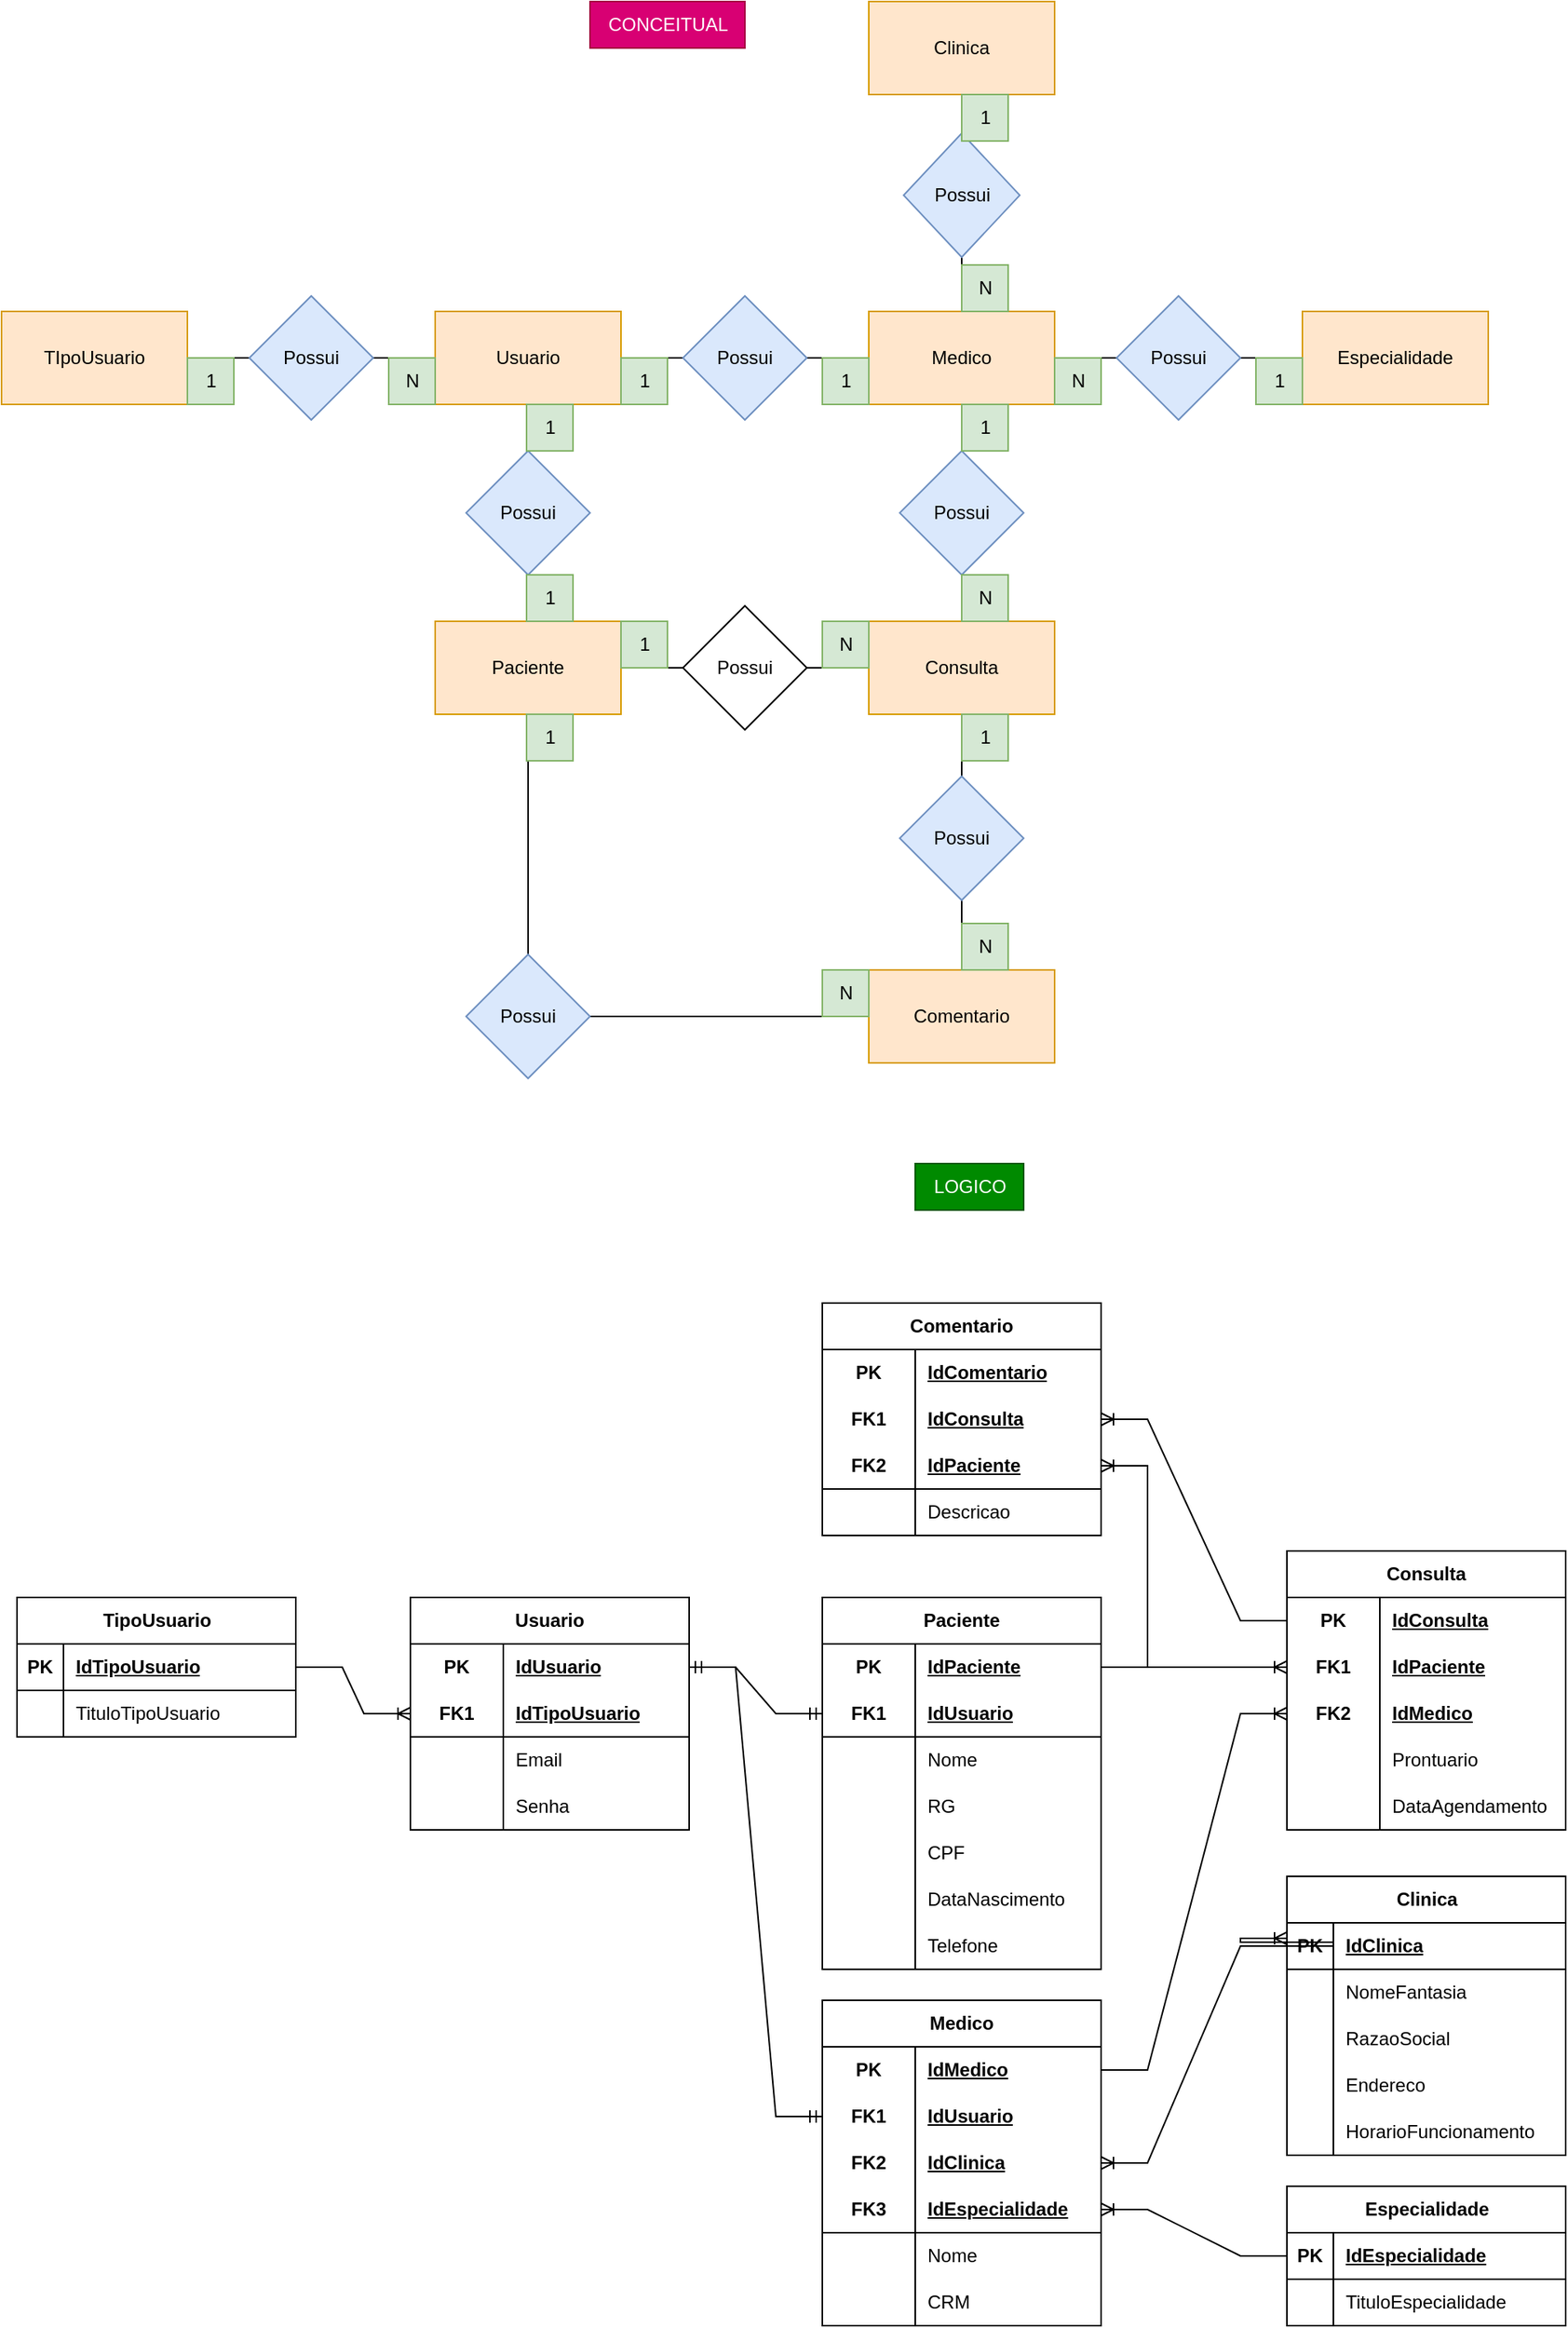 <mxfile version="21.6.8" type="device">
  <diagram name="Página-1" id="iW3i21RvqbRqalGykNa-">
    <mxGraphModel dx="1500" dy="820" grid="1" gridSize="10" guides="1" tooltips="1" connect="1" arrows="1" fold="1" page="1" pageScale="1" pageWidth="827" pageHeight="1169" math="0" shadow="0">
      <root>
        <mxCell id="0" />
        <mxCell id="1" parent="0" />
        <mxCell id="Y1zdKVdJGM-TWeNkToEE-37" style="edgeStyle=orthogonalEdgeStyle;rounded=0;orthogonalLoop=1;jettySize=auto;html=1;entryX=0.5;entryY=1;entryDx=0;entryDy=0;endArrow=none;endFill=0;" parent="1" source="xpjFF4e3kt1k_ubN1sNV-1" target="Y1zdKVdJGM-TWeNkToEE-33" edge="1">
          <mxGeometry relative="1" as="geometry" />
        </mxCell>
        <mxCell id="xpjFF4e3kt1k_ubN1sNV-1" value="Comentario" style="rounded=0;whiteSpace=wrap;html=1;fillColor=#ffe6cc;strokeColor=#d79b00;" parent="1" vertex="1">
          <mxGeometry x="570" y="625" width="120" height="60" as="geometry" />
        </mxCell>
        <mxCell id="Y1zdKVdJGM-TWeNkToEE-45" style="edgeStyle=orthogonalEdgeStyle;rounded=0;orthogonalLoop=1;jettySize=auto;html=1;entryX=0.5;entryY=1;entryDx=0;entryDy=0;endArrow=none;endFill=0;" parent="1" source="xpjFF4e3kt1k_ubN1sNV-4" target="Y1zdKVdJGM-TWeNkToEE-13" edge="1">
          <mxGeometry relative="1" as="geometry" />
        </mxCell>
        <mxCell id="xpjFF4e3kt1k_ubN1sNV-4" value="Consulta" style="rounded=0;whiteSpace=wrap;html=1;fillColor=#ffe6cc;strokeColor=#d79b00;" parent="1" vertex="1">
          <mxGeometry x="570" y="400" width="120" height="60" as="geometry" />
        </mxCell>
        <mxCell id="xpjFF4e3kt1k_ubN1sNV-5" value="Especialidade" style="rounded=0;whiteSpace=wrap;html=1;fillColor=#ffe6cc;strokeColor=#d79b00;" parent="1" vertex="1">
          <mxGeometry x="850" y="200" width="120" height="60" as="geometry" />
        </mxCell>
        <mxCell id="xpjFF4e3kt1k_ubN1sNV-6" value="Clinica" style="rounded=0;whiteSpace=wrap;html=1;fillColor=#ffe6cc;strokeColor=#d79b00;" parent="1" vertex="1">
          <mxGeometry x="570" width="120" height="60" as="geometry" />
        </mxCell>
        <mxCell id="Y1zdKVdJGM-TWeNkToEE-40" style="edgeStyle=orthogonalEdgeStyle;rounded=0;orthogonalLoop=1;jettySize=auto;html=1;endArrow=none;endFill=0;" parent="1" source="Y1zdKVdJGM-TWeNkToEE-1" target="Y1zdKVdJGM-TWeNkToEE-39" edge="1">
          <mxGeometry relative="1" as="geometry" />
        </mxCell>
        <mxCell id="Y1zdKVdJGM-TWeNkToEE-1" value="Paciente" style="rounded=0;whiteSpace=wrap;html=1;fillColor=#ffe6cc;strokeColor=#d79b00;" parent="1" vertex="1">
          <mxGeometry x="290" y="400" width="120" height="60" as="geometry" />
        </mxCell>
        <mxCell id="Y1zdKVdJGM-TWeNkToEE-23" style="edgeStyle=orthogonalEdgeStyle;rounded=0;orthogonalLoop=1;jettySize=auto;html=1;entryX=0;entryY=0.5;entryDx=0;entryDy=0;endArrow=none;endFill=0;" parent="1" source="Y1zdKVdJGM-TWeNkToEE-2" target="Y1zdKVdJGM-TWeNkToEE-14" edge="1">
          <mxGeometry relative="1" as="geometry" />
        </mxCell>
        <mxCell id="Y1zdKVdJGM-TWeNkToEE-26" style="edgeStyle=orthogonalEdgeStyle;rounded=0;orthogonalLoop=1;jettySize=auto;html=1;endArrow=none;endFill=0;" parent="1" source="Y1zdKVdJGM-TWeNkToEE-2" target="Y1zdKVdJGM-TWeNkToEE-13" edge="1">
          <mxGeometry relative="1" as="geometry" />
        </mxCell>
        <mxCell id="Y1zdKVdJGM-TWeNkToEE-2" value="Medico" style="rounded=0;whiteSpace=wrap;html=1;fillColor=#ffe6cc;strokeColor=#d79b00;" parent="1" vertex="1">
          <mxGeometry x="570" y="200" width="120" height="60" as="geometry" />
        </mxCell>
        <mxCell id="Y1zdKVdJGM-TWeNkToEE-21" style="edgeStyle=orthogonalEdgeStyle;rounded=0;orthogonalLoop=1;jettySize=auto;html=1;entryX=0;entryY=0.5;entryDx=0;entryDy=0;endArrow=none;endFill=0;" parent="1" source="Y1zdKVdJGM-TWeNkToEE-3" target="Y1zdKVdJGM-TWeNkToEE-5" edge="1">
          <mxGeometry relative="1" as="geometry" />
        </mxCell>
        <mxCell id="Y1zdKVdJGM-TWeNkToEE-3" value="TIpoUsuario" style="rounded=0;whiteSpace=wrap;html=1;fillColor=#ffe6cc;strokeColor=#d79b00;" parent="1" vertex="1">
          <mxGeometry x="10" y="200" width="120" height="60" as="geometry" />
        </mxCell>
        <mxCell id="Y1zdKVdJGM-TWeNkToEE-16" style="edgeStyle=orthogonalEdgeStyle;rounded=0;orthogonalLoop=1;jettySize=auto;html=1;endArrow=none;endFill=0;" parent="1" source="Y1zdKVdJGM-TWeNkToEE-4" target="Y1zdKVdJGM-TWeNkToEE-11" edge="1">
          <mxGeometry relative="1" as="geometry" />
        </mxCell>
        <mxCell id="Y1zdKVdJGM-TWeNkToEE-17" style="edgeStyle=orthogonalEdgeStyle;rounded=0;orthogonalLoop=1;jettySize=auto;html=1;entryX=0;entryY=0.5;entryDx=0;entryDy=0;endArrow=none;endFill=0;" parent="1" source="Y1zdKVdJGM-TWeNkToEE-4" target="Y1zdKVdJGM-TWeNkToEE-8" edge="1">
          <mxGeometry relative="1" as="geometry" />
        </mxCell>
        <mxCell id="Y1zdKVdJGM-TWeNkToEE-18" style="edgeStyle=orthogonalEdgeStyle;rounded=0;orthogonalLoop=1;jettySize=auto;html=1;endArrow=none;endFill=0;" parent="1" source="Y1zdKVdJGM-TWeNkToEE-4" target="Y1zdKVdJGM-TWeNkToEE-5" edge="1">
          <mxGeometry relative="1" as="geometry" />
        </mxCell>
        <mxCell id="Y1zdKVdJGM-TWeNkToEE-4" value="Usuario" style="rounded=0;whiteSpace=wrap;html=1;fillColor=#ffe6cc;strokeColor=#d79b00;" parent="1" vertex="1">
          <mxGeometry x="290" y="200" width="120" height="60" as="geometry" />
        </mxCell>
        <mxCell id="Y1zdKVdJGM-TWeNkToEE-5" value="Possui" style="rhombus;whiteSpace=wrap;html=1;fillColor=#dae8fc;strokeColor=#6c8ebf;" parent="1" vertex="1">
          <mxGeometry x="170" y="190" width="80" height="80" as="geometry" />
        </mxCell>
        <mxCell id="Y1zdKVdJGM-TWeNkToEE-22" style="edgeStyle=orthogonalEdgeStyle;rounded=0;orthogonalLoop=1;jettySize=auto;html=1;endArrow=none;endFill=0;" parent="1" source="Y1zdKVdJGM-TWeNkToEE-8" target="Y1zdKVdJGM-TWeNkToEE-2" edge="1">
          <mxGeometry relative="1" as="geometry" />
        </mxCell>
        <mxCell id="Y1zdKVdJGM-TWeNkToEE-8" value="Possui" style="rhombus;whiteSpace=wrap;html=1;fillColor=#dae8fc;strokeColor=#6c8ebf;" parent="1" vertex="1">
          <mxGeometry x="450" y="190" width="80" height="80" as="geometry" />
        </mxCell>
        <mxCell id="Y1zdKVdJGM-TWeNkToEE-28" style="edgeStyle=orthogonalEdgeStyle;rounded=0;orthogonalLoop=1;jettySize=auto;html=1;entryX=0.5;entryY=0;entryDx=0;entryDy=0;endArrow=none;endFill=0;" parent="1" source="Y1zdKVdJGM-TWeNkToEE-11" target="Y1zdKVdJGM-TWeNkToEE-1" edge="1">
          <mxGeometry relative="1" as="geometry" />
        </mxCell>
        <mxCell id="Y1zdKVdJGM-TWeNkToEE-11" value="Possui" style="rhombus;whiteSpace=wrap;html=1;fillColor=#dae8fc;strokeColor=#6c8ebf;" parent="1" vertex="1">
          <mxGeometry x="310" y="290" width="80" height="80" as="geometry" />
        </mxCell>
        <mxCell id="Y1zdKVdJGM-TWeNkToEE-13" value="Possui" style="rhombus;whiteSpace=wrap;html=1;fillColor=#dae8fc;strokeColor=#6c8ebf;" parent="1" vertex="1">
          <mxGeometry x="590" y="290" width="80" height="80" as="geometry" />
        </mxCell>
        <mxCell id="Y1zdKVdJGM-TWeNkToEE-24" style="edgeStyle=orthogonalEdgeStyle;rounded=0;orthogonalLoop=1;jettySize=auto;html=1;endArrow=none;endFill=0;" parent="1" source="Y1zdKVdJGM-TWeNkToEE-14" target="xpjFF4e3kt1k_ubN1sNV-5" edge="1">
          <mxGeometry relative="1" as="geometry" />
        </mxCell>
        <mxCell id="Y1zdKVdJGM-TWeNkToEE-14" value="Possui" style="rhombus;whiteSpace=wrap;html=1;fillColor=#dae8fc;strokeColor=#6c8ebf;" parent="1" vertex="1">
          <mxGeometry x="730" y="190" width="80" height="80" as="geometry" />
        </mxCell>
        <mxCell id="Y1zdKVdJGM-TWeNkToEE-34" style="edgeStyle=orthogonalEdgeStyle;rounded=0;orthogonalLoop=1;jettySize=auto;html=1;entryX=0.5;entryY=1;entryDx=0;entryDy=0;endArrow=none;endFill=0;" parent="1" source="Y1zdKVdJGM-TWeNkToEE-15" target="Y1zdKVdJGM-TWeNkToEE-1" edge="1">
          <mxGeometry relative="1" as="geometry" />
        </mxCell>
        <mxCell id="Y1zdKVdJGM-TWeNkToEE-36" style="edgeStyle=orthogonalEdgeStyle;rounded=0;orthogonalLoop=1;jettySize=auto;html=1;entryX=0;entryY=0.5;entryDx=0;entryDy=0;endArrow=none;endFill=0;" parent="1" source="Y1zdKVdJGM-TWeNkToEE-15" target="xpjFF4e3kt1k_ubN1sNV-1" edge="1">
          <mxGeometry relative="1" as="geometry" />
        </mxCell>
        <mxCell id="Y1zdKVdJGM-TWeNkToEE-15" value="Possui" style="rhombus;whiteSpace=wrap;html=1;fillColor=#dae8fc;strokeColor=#6c8ebf;" parent="1" vertex="1">
          <mxGeometry x="310" y="615" width="80" height="80" as="geometry" />
        </mxCell>
        <mxCell id="Y1zdKVdJGM-TWeNkToEE-268" style="edgeStyle=orthogonalEdgeStyle;rounded=0;orthogonalLoop=1;jettySize=auto;html=1;entryX=0.5;entryY=1;entryDx=0;entryDy=0;endArrow=none;endFill=0;" parent="1" source="Y1zdKVdJGM-TWeNkToEE-27" target="xpjFF4e3kt1k_ubN1sNV-6" edge="1">
          <mxGeometry relative="1" as="geometry" />
        </mxCell>
        <mxCell id="Y1zdKVdJGM-TWeNkToEE-269" style="edgeStyle=orthogonalEdgeStyle;rounded=0;orthogonalLoop=1;jettySize=auto;html=1;entryX=0.5;entryY=0;entryDx=0;entryDy=0;endArrow=none;endFill=0;" parent="1" source="Y1zdKVdJGM-TWeNkToEE-27" target="Y1zdKVdJGM-TWeNkToEE-2" edge="1">
          <mxGeometry relative="1" as="geometry" />
        </mxCell>
        <mxCell id="Y1zdKVdJGM-TWeNkToEE-27" value="Possui" style="rhombus;whiteSpace=wrap;html=1;fillColor=#dae8fc;strokeColor=#6c8ebf;" parent="1" vertex="1">
          <mxGeometry x="592.5" y="85" width="75" height="80" as="geometry" />
        </mxCell>
        <mxCell id="Y1zdKVdJGM-TWeNkToEE-38" style="edgeStyle=orthogonalEdgeStyle;rounded=0;orthogonalLoop=1;jettySize=auto;html=1;endArrow=none;endFill=0;" parent="1" source="Y1zdKVdJGM-TWeNkToEE-33" target="xpjFF4e3kt1k_ubN1sNV-4" edge="1">
          <mxGeometry relative="1" as="geometry" />
        </mxCell>
        <mxCell id="Y1zdKVdJGM-TWeNkToEE-33" value="Possui" style="rhombus;whiteSpace=wrap;html=1;fillColor=#dae8fc;strokeColor=#6c8ebf;" parent="1" vertex="1">
          <mxGeometry x="590" y="500" width="80" height="80" as="geometry" />
        </mxCell>
        <mxCell id="Y1zdKVdJGM-TWeNkToEE-41" style="edgeStyle=orthogonalEdgeStyle;rounded=0;orthogonalLoop=1;jettySize=auto;html=1;entryX=0;entryY=0.5;entryDx=0;entryDy=0;endArrow=none;endFill=0;" parent="1" source="Y1zdKVdJGM-TWeNkToEE-39" target="xpjFF4e3kt1k_ubN1sNV-4" edge="1">
          <mxGeometry relative="1" as="geometry" />
        </mxCell>
        <mxCell id="Y1zdKVdJGM-TWeNkToEE-39" value="Possui" style="rhombus;whiteSpace=wrap;html=1;" parent="1" vertex="1">
          <mxGeometry x="450" y="390" width="80" height="80" as="geometry" />
        </mxCell>
        <mxCell id="Y1zdKVdJGM-TWeNkToEE-47" value="CONCEITUAL" style="text;html=1;align=center;verticalAlign=middle;resizable=0;points=[];autosize=1;strokeColor=#A50040;fillColor=#d80073;fontColor=#ffffff;" parent="1" vertex="1">
          <mxGeometry x="390" width="100" height="30" as="geometry" />
        </mxCell>
        <mxCell id="Y1zdKVdJGM-TWeNkToEE-48" value="N" style="text;html=1;align=center;verticalAlign=middle;resizable=0;points=[];autosize=1;strokeColor=#82b366;fillColor=#d5e8d4;" parent="1" vertex="1">
          <mxGeometry x="260" y="230" width="30" height="30" as="geometry" />
        </mxCell>
        <mxCell id="Y1zdKVdJGM-TWeNkToEE-49" value="1" style="text;html=1;align=center;verticalAlign=middle;resizable=0;points=[];autosize=1;strokeColor=#82b366;fillColor=#d5e8d4;" parent="1" vertex="1">
          <mxGeometry x="410" y="230" width="30" height="30" as="geometry" />
        </mxCell>
        <mxCell id="Y1zdKVdJGM-TWeNkToEE-50" value="1" style="text;html=1;align=center;verticalAlign=middle;resizable=0;points=[];autosize=1;strokeColor=#82b366;fillColor=#d5e8d4;" parent="1" vertex="1">
          <mxGeometry x="349" y="260" width="30" height="30" as="geometry" />
        </mxCell>
        <mxCell id="Y1zdKVdJGM-TWeNkToEE-51" value="1" style="text;html=1;align=center;verticalAlign=middle;resizable=0;points=[];autosize=1;strokeColor=#82b366;fillColor=#d5e8d4;" parent="1" vertex="1">
          <mxGeometry x="130" y="230" width="30" height="30" as="geometry" />
        </mxCell>
        <mxCell id="Y1zdKVdJGM-TWeNkToEE-52" value="1" style="text;html=1;align=center;verticalAlign=middle;resizable=0;points=[];autosize=1;strokeColor=#82b366;fillColor=#d5e8d4;" parent="1" vertex="1">
          <mxGeometry x="540" y="230" width="30" height="30" as="geometry" />
        </mxCell>
        <mxCell id="Y1zdKVdJGM-TWeNkToEE-53" value="1" style="text;html=1;align=center;verticalAlign=middle;resizable=0;points=[];autosize=1;strokeColor=#82b366;fillColor=#d5e8d4;" parent="1" vertex="1">
          <mxGeometry x="349" y="370" width="30" height="30" as="geometry" />
        </mxCell>
        <mxCell id="Y1zdKVdJGM-TWeNkToEE-54" value="N" style="text;html=1;align=center;verticalAlign=middle;resizable=0;points=[];autosize=1;strokeColor=#82b366;fillColor=#d5e8d4;" parent="1" vertex="1">
          <mxGeometry x="690" y="230" width="30" height="30" as="geometry" />
        </mxCell>
        <mxCell id="Y1zdKVdJGM-TWeNkToEE-55" value="1" style="text;html=1;align=center;verticalAlign=middle;resizable=0;points=[];autosize=1;strokeColor=#82b366;fillColor=#d5e8d4;" parent="1" vertex="1">
          <mxGeometry x="820" y="230" width="30" height="30" as="geometry" />
        </mxCell>
        <mxCell id="Y1zdKVdJGM-TWeNkToEE-56" value="1" style="text;html=1;align=center;verticalAlign=middle;resizable=0;points=[];autosize=1;strokeColor=#82b366;fillColor=#d5e8d4;" parent="1" vertex="1">
          <mxGeometry x="630" y="60" width="30" height="30" as="geometry" />
        </mxCell>
        <mxCell id="Y1zdKVdJGM-TWeNkToEE-57" value="N" style="text;html=1;align=center;verticalAlign=middle;resizable=0;points=[];autosize=1;strokeColor=#82b366;fillColor=#d5e8d4;" parent="1" vertex="1">
          <mxGeometry x="630" y="170" width="30" height="30" as="geometry" />
        </mxCell>
        <mxCell id="Y1zdKVdJGM-TWeNkToEE-58" value="N" style="text;html=1;align=center;verticalAlign=middle;resizable=0;points=[];autosize=1;strokeColor=#82b366;fillColor=#d5e8d4;" parent="1" vertex="1">
          <mxGeometry x="540" y="400" width="30" height="30" as="geometry" />
        </mxCell>
        <mxCell id="Y1zdKVdJGM-TWeNkToEE-60" value="1" style="text;html=1;align=center;verticalAlign=middle;resizable=0;points=[];autosize=1;strokeColor=#82b366;fillColor=#d5e8d4;" parent="1" vertex="1">
          <mxGeometry x="410" y="400" width="30" height="30" as="geometry" />
        </mxCell>
        <mxCell id="Y1zdKVdJGM-TWeNkToEE-61" value="1" style="text;html=1;align=center;verticalAlign=middle;resizable=0;points=[];autosize=1;strokeColor=#82b366;fillColor=#d5e8d4;" parent="1" vertex="1">
          <mxGeometry x="349" y="460" width="30" height="30" as="geometry" />
        </mxCell>
        <mxCell id="Y1zdKVdJGM-TWeNkToEE-62" value="N" style="text;html=1;align=center;verticalAlign=middle;resizable=0;points=[];autosize=1;strokeColor=#82b366;fillColor=#d5e8d4;" parent="1" vertex="1">
          <mxGeometry x="540" y="625" width="30" height="30" as="geometry" />
        </mxCell>
        <mxCell id="Y1zdKVdJGM-TWeNkToEE-63" value="1" style="text;html=1;align=center;verticalAlign=middle;resizable=0;points=[];autosize=1;strokeColor=#82b366;fillColor=#d5e8d4;" parent="1" vertex="1">
          <mxGeometry x="630" y="460" width="30" height="30" as="geometry" />
        </mxCell>
        <mxCell id="Y1zdKVdJGM-TWeNkToEE-64" value="N" style="text;html=1;align=center;verticalAlign=middle;resizable=0;points=[];autosize=1;strokeColor=#82b366;fillColor=#d5e8d4;" parent="1" vertex="1">
          <mxGeometry x="630" y="595" width="30" height="30" as="geometry" />
        </mxCell>
        <mxCell id="Y1zdKVdJGM-TWeNkToEE-65" value="LOGICO" style="text;html=1;align=center;verticalAlign=middle;resizable=0;points=[];autosize=1;strokeColor=#005700;fillColor=#008a00;fontColor=#ffffff;" parent="1" vertex="1">
          <mxGeometry x="600" y="750" width="70" height="30" as="geometry" />
        </mxCell>
        <mxCell id="Y1zdKVdJGM-TWeNkToEE-66" value="TipoUsuario" style="shape=table;startSize=30;container=1;collapsible=1;childLayout=tableLayout;fixedRows=1;rowLines=0;fontStyle=1;align=center;resizeLast=1;html=1;" parent="1" vertex="1">
          <mxGeometry x="20" y="1030" width="180" height="90" as="geometry" />
        </mxCell>
        <mxCell id="Y1zdKVdJGM-TWeNkToEE-67" value="" style="shape=tableRow;horizontal=0;startSize=0;swimlaneHead=0;swimlaneBody=0;fillColor=none;collapsible=0;dropTarget=0;points=[[0,0.5],[1,0.5]];portConstraint=eastwest;top=0;left=0;right=0;bottom=1;" parent="Y1zdKVdJGM-TWeNkToEE-66" vertex="1">
          <mxGeometry y="30" width="180" height="30" as="geometry" />
        </mxCell>
        <mxCell id="Y1zdKVdJGM-TWeNkToEE-68" value="PK" style="shape=partialRectangle;connectable=0;fillColor=none;top=0;left=0;bottom=0;right=0;fontStyle=1;overflow=hidden;whiteSpace=wrap;html=1;" parent="Y1zdKVdJGM-TWeNkToEE-67" vertex="1">
          <mxGeometry width="30" height="30" as="geometry">
            <mxRectangle width="30" height="30" as="alternateBounds" />
          </mxGeometry>
        </mxCell>
        <mxCell id="Y1zdKVdJGM-TWeNkToEE-69" value="IdTipoUsuario" style="shape=partialRectangle;connectable=0;fillColor=none;top=0;left=0;bottom=0;right=0;align=left;spacingLeft=6;fontStyle=5;overflow=hidden;whiteSpace=wrap;html=1;" parent="Y1zdKVdJGM-TWeNkToEE-67" vertex="1">
          <mxGeometry x="30" width="150" height="30" as="geometry">
            <mxRectangle width="150" height="30" as="alternateBounds" />
          </mxGeometry>
        </mxCell>
        <mxCell id="Y1zdKVdJGM-TWeNkToEE-70" value="" style="shape=tableRow;horizontal=0;startSize=0;swimlaneHead=0;swimlaneBody=0;fillColor=none;collapsible=0;dropTarget=0;points=[[0,0.5],[1,0.5]];portConstraint=eastwest;top=0;left=0;right=0;bottom=0;" parent="Y1zdKVdJGM-TWeNkToEE-66" vertex="1">
          <mxGeometry y="60" width="180" height="30" as="geometry" />
        </mxCell>
        <mxCell id="Y1zdKVdJGM-TWeNkToEE-71" value="" style="shape=partialRectangle;connectable=0;fillColor=none;top=0;left=0;bottom=0;right=0;editable=1;overflow=hidden;whiteSpace=wrap;html=1;" parent="Y1zdKVdJGM-TWeNkToEE-70" vertex="1">
          <mxGeometry width="30" height="30" as="geometry">
            <mxRectangle width="30" height="30" as="alternateBounds" />
          </mxGeometry>
        </mxCell>
        <mxCell id="Y1zdKVdJGM-TWeNkToEE-72" value="TituloTipoUsuario" style="shape=partialRectangle;connectable=0;fillColor=none;top=0;left=0;bottom=0;right=0;align=left;spacingLeft=6;overflow=hidden;whiteSpace=wrap;html=1;" parent="Y1zdKVdJGM-TWeNkToEE-70" vertex="1">
          <mxGeometry x="30" width="150" height="30" as="geometry">
            <mxRectangle width="150" height="30" as="alternateBounds" />
          </mxGeometry>
        </mxCell>
        <mxCell id="Y1zdKVdJGM-TWeNkToEE-80" value="Clinica" style="shape=table;startSize=30;container=1;collapsible=1;childLayout=tableLayout;fixedRows=1;rowLines=0;fontStyle=1;align=center;resizeLast=1;html=1;" parent="1" vertex="1">
          <mxGeometry x="840" y="1210" width="180" height="180" as="geometry" />
        </mxCell>
        <mxCell id="Y1zdKVdJGM-TWeNkToEE-81" value="" style="shape=tableRow;horizontal=0;startSize=0;swimlaneHead=0;swimlaneBody=0;fillColor=none;collapsible=0;dropTarget=0;points=[[0,0.5],[1,0.5]];portConstraint=eastwest;top=0;left=0;right=0;bottom=1;" parent="Y1zdKVdJGM-TWeNkToEE-80" vertex="1">
          <mxGeometry y="30" width="180" height="30" as="geometry" />
        </mxCell>
        <mxCell id="Y1zdKVdJGM-TWeNkToEE-82" value="PK" style="shape=partialRectangle;connectable=0;fillColor=none;top=0;left=0;bottom=0;right=0;fontStyle=1;overflow=hidden;whiteSpace=wrap;html=1;" parent="Y1zdKVdJGM-TWeNkToEE-81" vertex="1">
          <mxGeometry width="30" height="30" as="geometry">
            <mxRectangle width="30" height="30" as="alternateBounds" />
          </mxGeometry>
        </mxCell>
        <mxCell id="Y1zdKVdJGM-TWeNkToEE-83" value="IdClinica" style="shape=partialRectangle;connectable=0;fillColor=none;top=0;left=0;bottom=0;right=0;align=left;spacingLeft=6;fontStyle=5;overflow=hidden;whiteSpace=wrap;html=1;" parent="Y1zdKVdJGM-TWeNkToEE-81" vertex="1">
          <mxGeometry x="30" width="150" height="30" as="geometry">
            <mxRectangle width="150" height="30" as="alternateBounds" />
          </mxGeometry>
        </mxCell>
        <mxCell id="Y1zdKVdJGM-TWeNkToEE-84" value="" style="shape=tableRow;horizontal=0;startSize=0;swimlaneHead=0;swimlaneBody=0;fillColor=none;collapsible=0;dropTarget=0;points=[[0,0.5],[1,0.5]];portConstraint=eastwest;top=0;left=0;right=0;bottom=0;" parent="Y1zdKVdJGM-TWeNkToEE-80" vertex="1">
          <mxGeometry y="60" width="180" height="30" as="geometry" />
        </mxCell>
        <mxCell id="Y1zdKVdJGM-TWeNkToEE-85" value="" style="shape=partialRectangle;connectable=0;fillColor=none;top=0;left=0;bottom=0;right=0;editable=1;overflow=hidden;whiteSpace=wrap;html=1;" parent="Y1zdKVdJGM-TWeNkToEE-84" vertex="1">
          <mxGeometry width="30" height="30" as="geometry">
            <mxRectangle width="30" height="30" as="alternateBounds" />
          </mxGeometry>
        </mxCell>
        <mxCell id="Y1zdKVdJGM-TWeNkToEE-86" value="NomeFantasia" style="shape=partialRectangle;connectable=0;fillColor=none;top=0;left=0;bottom=0;right=0;align=left;spacingLeft=6;overflow=hidden;whiteSpace=wrap;html=1;" parent="Y1zdKVdJGM-TWeNkToEE-84" vertex="1">
          <mxGeometry x="30" width="150" height="30" as="geometry">
            <mxRectangle width="150" height="30" as="alternateBounds" />
          </mxGeometry>
        </mxCell>
        <mxCell id="Y1zdKVdJGM-TWeNkToEE-96" style="shape=tableRow;horizontal=0;startSize=0;swimlaneHead=0;swimlaneBody=0;fillColor=none;collapsible=0;dropTarget=0;points=[[0,0.5],[1,0.5]];portConstraint=eastwest;top=0;left=0;right=0;bottom=0;" parent="Y1zdKVdJGM-TWeNkToEE-80" vertex="1">
          <mxGeometry y="90" width="180" height="30" as="geometry" />
        </mxCell>
        <mxCell id="Y1zdKVdJGM-TWeNkToEE-97" style="shape=partialRectangle;connectable=0;fillColor=none;top=0;left=0;bottom=0;right=0;editable=1;overflow=hidden;whiteSpace=wrap;html=1;" parent="Y1zdKVdJGM-TWeNkToEE-96" vertex="1">
          <mxGeometry width="30" height="30" as="geometry">
            <mxRectangle width="30" height="30" as="alternateBounds" />
          </mxGeometry>
        </mxCell>
        <mxCell id="Y1zdKVdJGM-TWeNkToEE-98" value="RazaoSocial" style="shape=partialRectangle;connectable=0;fillColor=none;top=0;left=0;bottom=0;right=0;align=left;spacingLeft=6;overflow=hidden;whiteSpace=wrap;html=1;" parent="Y1zdKVdJGM-TWeNkToEE-96" vertex="1">
          <mxGeometry x="30" width="150" height="30" as="geometry">
            <mxRectangle width="150" height="30" as="alternateBounds" />
          </mxGeometry>
        </mxCell>
        <mxCell id="Y1zdKVdJGM-TWeNkToEE-93" style="shape=tableRow;horizontal=0;startSize=0;swimlaneHead=0;swimlaneBody=0;fillColor=none;collapsible=0;dropTarget=0;points=[[0,0.5],[1,0.5]];portConstraint=eastwest;top=0;left=0;right=0;bottom=0;" parent="Y1zdKVdJGM-TWeNkToEE-80" vertex="1">
          <mxGeometry y="120" width="180" height="30" as="geometry" />
        </mxCell>
        <mxCell id="Y1zdKVdJGM-TWeNkToEE-94" style="shape=partialRectangle;connectable=0;fillColor=none;top=0;left=0;bottom=0;right=0;editable=1;overflow=hidden;whiteSpace=wrap;html=1;" parent="Y1zdKVdJGM-TWeNkToEE-93" vertex="1">
          <mxGeometry width="30" height="30" as="geometry">
            <mxRectangle width="30" height="30" as="alternateBounds" />
          </mxGeometry>
        </mxCell>
        <mxCell id="Y1zdKVdJGM-TWeNkToEE-95" value="Endereco" style="shape=partialRectangle;connectable=0;fillColor=none;top=0;left=0;bottom=0;right=0;align=left;spacingLeft=6;overflow=hidden;whiteSpace=wrap;html=1;" parent="Y1zdKVdJGM-TWeNkToEE-93" vertex="1">
          <mxGeometry x="30" width="150" height="30" as="geometry">
            <mxRectangle width="150" height="30" as="alternateBounds" />
          </mxGeometry>
        </mxCell>
        <mxCell id="Y1zdKVdJGM-TWeNkToEE-90" style="shape=tableRow;horizontal=0;startSize=0;swimlaneHead=0;swimlaneBody=0;fillColor=none;collapsible=0;dropTarget=0;points=[[0,0.5],[1,0.5]];portConstraint=eastwest;top=0;left=0;right=0;bottom=0;" parent="Y1zdKVdJGM-TWeNkToEE-80" vertex="1">
          <mxGeometry y="150" width="180" height="30" as="geometry" />
        </mxCell>
        <mxCell id="Y1zdKVdJGM-TWeNkToEE-91" style="shape=partialRectangle;connectable=0;fillColor=none;top=0;left=0;bottom=0;right=0;editable=1;overflow=hidden;whiteSpace=wrap;html=1;" parent="Y1zdKVdJGM-TWeNkToEE-90" vertex="1">
          <mxGeometry width="30" height="30" as="geometry">
            <mxRectangle width="30" height="30" as="alternateBounds" />
          </mxGeometry>
        </mxCell>
        <mxCell id="Y1zdKVdJGM-TWeNkToEE-92" value="HorarioFuncionamento" style="shape=partialRectangle;connectable=0;fillColor=none;top=0;left=0;bottom=0;right=0;align=left;spacingLeft=6;overflow=hidden;whiteSpace=wrap;html=1;" parent="Y1zdKVdJGM-TWeNkToEE-90" vertex="1">
          <mxGeometry x="30" width="150" height="30" as="geometry">
            <mxRectangle width="150" height="30" as="alternateBounds" />
          </mxGeometry>
        </mxCell>
        <mxCell id="Y1zdKVdJGM-TWeNkToEE-106" value="Usuario" style="shape=table;startSize=30;container=1;collapsible=1;childLayout=tableLayout;fixedRows=1;rowLines=0;fontStyle=1;align=center;resizeLast=1;html=1;whiteSpace=wrap;" parent="1" vertex="1">
          <mxGeometry x="274" y="1030" width="180" height="150" as="geometry" />
        </mxCell>
        <mxCell id="Y1zdKVdJGM-TWeNkToEE-107" value="" style="shape=tableRow;horizontal=0;startSize=0;swimlaneHead=0;swimlaneBody=0;fillColor=none;collapsible=0;dropTarget=0;points=[[0,0.5],[1,0.5]];portConstraint=eastwest;top=0;left=0;right=0;bottom=0;html=1;" parent="Y1zdKVdJGM-TWeNkToEE-106" vertex="1">
          <mxGeometry y="30" width="180" height="30" as="geometry" />
        </mxCell>
        <mxCell id="Y1zdKVdJGM-TWeNkToEE-108" value="PK" style="shape=partialRectangle;connectable=0;fillColor=none;top=0;left=0;bottom=0;right=0;fontStyle=1;overflow=hidden;html=1;whiteSpace=wrap;" parent="Y1zdKVdJGM-TWeNkToEE-107" vertex="1">
          <mxGeometry width="60" height="30" as="geometry">
            <mxRectangle width="60" height="30" as="alternateBounds" />
          </mxGeometry>
        </mxCell>
        <mxCell id="Y1zdKVdJGM-TWeNkToEE-109" value="IdUsuario" style="shape=partialRectangle;connectable=0;fillColor=none;top=0;left=0;bottom=0;right=0;align=left;spacingLeft=6;fontStyle=5;overflow=hidden;html=1;whiteSpace=wrap;" parent="Y1zdKVdJGM-TWeNkToEE-107" vertex="1">
          <mxGeometry x="60" width="120" height="30" as="geometry">
            <mxRectangle width="120" height="30" as="alternateBounds" />
          </mxGeometry>
        </mxCell>
        <mxCell id="Y1zdKVdJGM-TWeNkToEE-110" value="" style="shape=tableRow;horizontal=0;startSize=0;swimlaneHead=0;swimlaneBody=0;fillColor=none;collapsible=0;dropTarget=0;points=[[0,0.5],[1,0.5]];portConstraint=eastwest;top=0;left=0;right=0;bottom=1;html=1;" parent="Y1zdKVdJGM-TWeNkToEE-106" vertex="1">
          <mxGeometry y="60" width="180" height="30" as="geometry" />
        </mxCell>
        <mxCell id="Y1zdKVdJGM-TWeNkToEE-111" value="FK1" style="shape=partialRectangle;connectable=0;fillColor=none;top=0;left=0;bottom=0;right=0;fontStyle=1;overflow=hidden;html=1;whiteSpace=wrap;" parent="Y1zdKVdJGM-TWeNkToEE-110" vertex="1">
          <mxGeometry width="60" height="30" as="geometry">
            <mxRectangle width="60" height="30" as="alternateBounds" />
          </mxGeometry>
        </mxCell>
        <mxCell id="Y1zdKVdJGM-TWeNkToEE-112" value="IdTipoUsuario" style="shape=partialRectangle;connectable=0;fillColor=none;top=0;left=0;bottom=0;right=0;align=left;spacingLeft=6;fontStyle=5;overflow=hidden;html=1;whiteSpace=wrap;" parent="Y1zdKVdJGM-TWeNkToEE-110" vertex="1">
          <mxGeometry x="60" width="120" height="30" as="geometry">
            <mxRectangle width="120" height="30" as="alternateBounds" />
          </mxGeometry>
        </mxCell>
        <mxCell id="Y1zdKVdJGM-TWeNkToEE-116" value="" style="shape=tableRow;horizontal=0;startSize=0;swimlaneHead=0;swimlaneBody=0;fillColor=none;collapsible=0;dropTarget=0;points=[[0,0.5],[1,0.5]];portConstraint=eastwest;top=0;left=0;right=0;bottom=0;html=1;" parent="Y1zdKVdJGM-TWeNkToEE-106" vertex="1">
          <mxGeometry y="90" width="180" height="30" as="geometry" />
        </mxCell>
        <mxCell id="Y1zdKVdJGM-TWeNkToEE-117" value="" style="shape=partialRectangle;connectable=0;fillColor=none;top=0;left=0;bottom=0;right=0;editable=1;overflow=hidden;html=1;whiteSpace=wrap;" parent="Y1zdKVdJGM-TWeNkToEE-116" vertex="1">
          <mxGeometry width="60" height="30" as="geometry">
            <mxRectangle width="60" height="30" as="alternateBounds" />
          </mxGeometry>
        </mxCell>
        <mxCell id="Y1zdKVdJGM-TWeNkToEE-118" value="Email" style="shape=partialRectangle;connectable=0;fillColor=none;top=0;left=0;bottom=0;right=0;align=left;spacingLeft=6;overflow=hidden;html=1;whiteSpace=wrap;" parent="Y1zdKVdJGM-TWeNkToEE-116" vertex="1">
          <mxGeometry x="60" width="120" height="30" as="geometry">
            <mxRectangle width="120" height="30" as="alternateBounds" />
          </mxGeometry>
        </mxCell>
        <mxCell id="Y1zdKVdJGM-TWeNkToEE-124" style="shape=tableRow;horizontal=0;startSize=0;swimlaneHead=0;swimlaneBody=0;fillColor=none;collapsible=0;dropTarget=0;points=[[0,0.5],[1,0.5]];portConstraint=eastwest;top=0;left=0;right=0;bottom=0;html=1;" parent="Y1zdKVdJGM-TWeNkToEE-106" vertex="1">
          <mxGeometry y="120" width="180" height="30" as="geometry" />
        </mxCell>
        <mxCell id="Y1zdKVdJGM-TWeNkToEE-125" style="shape=partialRectangle;connectable=0;fillColor=none;top=0;left=0;bottom=0;right=0;editable=1;overflow=hidden;html=1;whiteSpace=wrap;" parent="Y1zdKVdJGM-TWeNkToEE-124" vertex="1">
          <mxGeometry width="60" height="30" as="geometry">
            <mxRectangle width="60" height="30" as="alternateBounds" />
          </mxGeometry>
        </mxCell>
        <mxCell id="Y1zdKVdJGM-TWeNkToEE-126" value="Senha" style="shape=partialRectangle;connectable=0;fillColor=none;top=0;left=0;bottom=0;right=0;align=left;spacingLeft=6;overflow=hidden;html=1;whiteSpace=wrap;" parent="Y1zdKVdJGM-TWeNkToEE-124" vertex="1">
          <mxGeometry x="60" width="120" height="30" as="geometry">
            <mxRectangle width="120" height="30" as="alternateBounds" />
          </mxGeometry>
        </mxCell>
        <mxCell id="Y1zdKVdJGM-TWeNkToEE-120" value="N" style="text;html=1;align=center;verticalAlign=middle;resizable=0;points=[];autosize=1;strokeColor=#82b366;fillColor=#d5e8d4;" parent="1" vertex="1">
          <mxGeometry x="630" y="370" width="30" height="30" as="geometry" />
        </mxCell>
        <mxCell id="Y1zdKVdJGM-TWeNkToEE-123" value="1" style="text;html=1;align=center;verticalAlign=middle;resizable=0;points=[];autosize=1;strokeColor=#82b366;fillColor=#d5e8d4;" parent="1" vertex="1">
          <mxGeometry x="630" y="260" width="30" height="30" as="geometry" />
        </mxCell>
        <mxCell id="Y1zdKVdJGM-TWeNkToEE-166" value="Especialidade" style="shape=table;startSize=30;container=1;collapsible=1;childLayout=tableLayout;fixedRows=1;rowLines=0;fontStyle=1;align=center;resizeLast=1;html=1;" parent="1" vertex="1">
          <mxGeometry x="840" y="1410" width="180" height="90" as="geometry" />
        </mxCell>
        <mxCell id="Y1zdKVdJGM-TWeNkToEE-167" value="" style="shape=tableRow;horizontal=0;startSize=0;swimlaneHead=0;swimlaneBody=0;fillColor=none;collapsible=0;dropTarget=0;points=[[0,0.5],[1,0.5]];portConstraint=eastwest;top=0;left=0;right=0;bottom=1;" parent="Y1zdKVdJGM-TWeNkToEE-166" vertex="1">
          <mxGeometry y="30" width="180" height="30" as="geometry" />
        </mxCell>
        <mxCell id="Y1zdKVdJGM-TWeNkToEE-168" value="PK" style="shape=partialRectangle;connectable=0;fillColor=none;top=0;left=0;bottom=0;right=0;fontStyle=1;overflow=hidden;whiteSpace=wrap;html=1;" parent="Y1zdKVdJGM-TWeNkToEE-167" vertex="1">
          <mxGeometry width="30" height="30" as="geometry">
            <mxRectangle width="30" height="30" as="alternateBounds" />
          </mxGeometry>
        </mxCell>
        <mxCell id="Y1zdKVdJGM-TWeNkToEE-169" value="IdEspecialidade" style="shape=partialRectangle;connectable=0;fillColor=none;top=0;left=0;bottom=0;right=0;align=left;spacingLeft=6;fontStyle=5;overflow=hidden;whiteSpace=wrap;html=1;" parent="Y1zdKVdJGM-TWeNkToEE-167" vertex="1">
          <mxGeometry x="30" width="150" height="30" as="geometry">
            <mxRectangle width="150" height="30" as="alternateBounds" />
          </mxGeometry>
        </mxCell>
        <mxCell id="Y1zdKVdJGM-TWeNkToEE-170" value="" style="shape=tableRow;horizontal=0;startSize=0;swimlaneHead=0;swimlaneBody=0;fillColor=none;collapsible=0;dropTarget=0;points=[[0,0.5],[1,0.5]];portConstraint=eastwest;top=0;left=0;right=0;bottom=0;" parent="Y1zdKVdJGM-TWeNkToEE-166" vertex="1">
          <mxGeometry y="60" width="180" height="30" as="geometry" />
        </mxCell>
        <mxCell id="Y1zdKVdJGM-TWeNkToEE-171" value="" style="shape=partialRectangle;connectable=0;fillColor=none;top=0;left=0;bottom=0;right=0;editable=1;overflow=hidden;whiteSpace=wrap;html=1;" parent="Y1zdKVdJGM-TWeNkToEE-170" vertex="1">
          <mxGeometry width="30" height="30" as="geometry">
            <mxRectangle width="30" height="30" as="alternateBounds" />
          </mxGeometry>
        </mxCell>
        <mxCell id="Y1zdKVdJGM-TWeNkToEE-172" value="TituloEspecialidade" style="shape=partialRectangle;connectable=0;fillColor=none;top=0;left=0;bottom=0;right=0;align=left;spacingLeft=6;overflow=hidden;whiteSpace=wrap;html=1;" parent="Y1zdKVdJGM-TWeNkToEE-170" vertex="1">
          <mxGeometry x="30" width="150" height="30" as="geometry">
            <mxRectangle width="150" height="30" as="alternateBounds" />
          </mxGeometry>
        </mxCell>
        <mxCell id="Y1zdKVdJGM-TWeNkToEE-173" value="Paciente" style="shape=table;startSize=30;container=1;collapsible=1;childLayout=tableLayout;fixedRows=1;rowLines=0;fontStyle=1;align=center;resizeLast=1;html=1;whiteSpace=wrap;" parent="1" vertex="1">
          <mxGeometry x="540" y="1030" width="180" height="240" as="geometry" />
        </mxCell>
        <mxCell id="Y1zdKVdJGM-TWeNkToEE-174" value="" style="shape=tableRow;horizontal=0;startSize=0;swimlaneHead=0;swimlaneBody=0;fillColor=none;collapsible=0;dropTarget=0;points=[[0,0.5],[1,0.5]];portConstraint=eastwest;top=0;left=0;right=0;bottom=0;html=1;" parent="Y1zdKVdJGM-TWeNkToEE-173" vertex="1">
          <mxGeometry y="30" width="180" height="30" as="geometry" />
        </mxCell>
        <mxCell id="Y1zdKVdJGM-TWeNkToEE-175" value="PK" style="shape=partialRectangle;connectable=0;fillColor=none;top=0;left=0;bottom=0;right=0;fontStyle=1;overflow=hidden;html=1;whiteSpace=wrap;" parent="Y1zdKVdJGM-TWeNkToEE-174" vertex="1">
          <mxGeometry width="60" height="30" as="geometry">
            <mxRectangle width="60" height="30" as="alternateBounds" />
          </mxGeometry>
        </mxCell>
        <mxCell id="Y1zdKVdJGM-TWeNkToEE-176" value="IdPaciente" style="shape=partialRectangle;connectable=0;fillColor=none;top=0;left=0;bottom=0;right=0;align=left;spacingLeft=6;fontStyle=5;overflow=hidden;html=1;whiteSpace=wrap;" parent="Y1zdKVdJGM-TWeNkToEE-174" vertex="1">
          <mxGeometry x="60" width="120" height="30" as="geometry">
            <mxRectangle width="120" height="30" as="alternateBounds" />
          </mxGeometry>
        </mxCell>
        <mxCell id="Y1zdKVdJGM-TWeNkToEE-177" value="" style="shape=tableRow;horizontal=0;startSize=0;swimlaneHead=0;swimlaneBody=0;fillColor=none;collapsible=0;dropTarget=0;points=[[0,0.5],[1,0.5]];portConstraint=eastwest;top=0;left=0;right=0;bottom=1;html=1;" parent="Y1zdKVdJGM-TWeNkToEE-173" vertex="1">
          <mxGeometry y="60" width="180" height="30" as="geometry" />
        </mxCell>
        <mxCell id="Y1zdKVdJGM-TWeNkToEE-178" value="FK1" style="shape=partialRectangle;connectable=0;fillColor=none;top=0;left=0;bottom=0;right=0;fontStyle=1;overflow=hidden;html=1;whiteSpace=wrap;" parent="Y1zdKVdJGM-TWeNkToEE-177" vertex="1">
          <mxGeometry width="60" height="30" as="geometry">
            <mxRectangle width="60" height="30" as="alternateBounds" />
          </mxGeometry>
        </mxCell>
        <mxCell id="Y1zdKVdJGM-TWeNkToEE-179" value="IdUsuario" style="shape=partialRectangle;connectable=0;fillColor=none;top=0;left=0;bottom=0;right=0;align=left;spacingLeft=6;fontStyle=5;overflow=hidden;html=1;whiteSpace=wrap;" parent="Y1zdKVdJGM-TWeNkToEE-177" vertex="1">
          <mxGeometry x="60" width="120" height="30" as="geometry">
            <mxRectangle width="120" height="30" as="alternateBounds" />
          </mxGeometry>
        </mxCell>
        <mxCell id="Y1zdKVdJGM-TWeNkToEE-180" value="" style="shape=tableRow;horizontal=0;startSize=0;swimlaneHead=0;swimlaneBody=0;fillColor=none;collapsible=0;dropTarget=0;points=[[0,0.5],[1,0.5]];portConstraint=eastwest;top=0;left=0;right=0;bottom=0;html=1;" parent="Y1zdKVdJGM-TWeNkToEE-173" vertex="1">
          <mxGeometry y="90" width="180" height="30" as="geometry" />
        </mxCell>
        <mxCell id="Y1zdKVdJGM-TWeNkToEE-181" value="" style="shape=partialRectangle;connectable=0;fillColor=none;top=0;left=0;bottom=0;right=0;editable=1;overflow=hidden;html=1;whiteSpace=wrap;" parent="Y1zdKVdJGM-TWeNkToEE-180" vertex="1">
          <mxGeometry width="60" height="30" as="geometry">
            <mxRectangle width="60" height="30" as="alternateBounds" />
          </mxGeometry>
        </mxCell>
        <mxCell id="Y1zdKVdJGM-TWeNkToEE-182" value="Nome" style="shape=partialRectangle;connectable=0;fillColor=none;top=0;left=0;bottom=0;right=0;align=left;spacingLeft=6;overflow=hidden;html=1;whiteSpace=wrap;" parent="Y1zdKVdJGM-TWeNkToEE-180" vertex="1">
          <mxGeometry x="60" width="120" height="30" as="geometry">
            <mxRectangle width="120" height="30" as="alternateBounds" />
          </mxGeometry>
        </mxCell>
        <mxCell id="Y1zdKVdJGM-TWeNkToEE-286" style="shape=tableRow;horizontal=0;startSize=0;swimlaneHead=0;swimlaneBody=0;fillColor=none;collapsible=0;dropTarget=0;points=[[0,0.5],[1,0.5]];portConstraint=eastwest;top=0;left=0;right=0;bottom=0;html=1;" parent="Y1zdKVdJGM-TWeNkToEE-173" vertex="1">
          <mxGeometry y="120" width="180" height="30" as="geometry" />
        </mxCell>
        <mxCell id="Y1zdKVdJGM-TWeNkToEE-287" style="shape=partialRectangle;connectable=0;fillColor=none;top=0;left=0;bottom=0;right=0;editable=1;overflow=hidden;html=1;whiteSpace=wrap;" parent="Y1zdKVdJGM-TWeNkToEE-286" vertex="1">
          <mxGeometry width="60" height="30" as="geometry">
            <mxRectangle width="60" height="30" as="alternateBounds" />
          </mxGeometry>
        </mxCell>
        <mxCell id="Y1zdKVdJGM-TWeNkToEE-288" value="RG" style="shape=partialRectangle;connectable=0;fillColor=none;top=0;left=0;bottom=0;right=0;align=left;spacingLeft=6;overflow=hidden;html=1;whiteSpace=wrap;" parent="Y1zdKVdJGM-TWeNkToEE-286" vertex="1">
          <mxGeometry x="60" width="120" height="30" as="geometry">
            <mxRectangle width="120" height="30" as="alternateBounds" />
          </mxGeometry>
        </mxCell>
        <mxCell id="Y1zdKVdJGM-TWeNkToEE-183" value="" style="shape=tableRow;horizontal=0;startSize=0;swimlaneHead=0;swimlaneBody=0;fillColor=none;collapsible=0;dropTarget=0;points=[[0,0.5],[1,0.5]];portConstraint=eastwest;top=0;left=0;right=0;bottom=0;html=1;" parent="Y1zdKVdJGM-TWeNkToEE-173" vertex="1">
          <mxGeometry y="150" width="180" height="30" as="geometry" />
        </mxCell>
        <mxCell id="Y1zdKVdJGM-TWeNkToEE-184" value="" style="shape=partialRectangle;connectable=0;fillColor=none;top=0;left=0;bottom=0;right=0;editable=1;overflow=hidden;html=1;whiteSpace=wrap;" parent="Y1zdKVdJGM-TWeNkToEE-183" vertex="1">
          <mxGeometry width="60" height="30" as="geometry">
            <mxRectangle width="60" height="30" as="alternateBounds" />
          </mxGeometry>
        </mxCell>
        <mxCell id="Y1zdKVdJGM-TWeNkToEE-185" value="CPF" style="shape=partialRectangle;connectable=0;fillColor=none;top=0;left=0;bottom=0;right=0;align=left;spacingLeft=6;overflow=hidden;html=1;whiteSpace=wrap;" parent="Y1zdKVdJGM-TWeNkToEE-183" vertex="1">
          <mxGeometry x="60" width="120" height="30" as="geometry">
            <mxRectangle width="120" height="30" as="alternateBounds" />
          </mxGeometry>
        </mxCell>
        <mxCell id="Y1zdKVdJGM-TWeNkToEE-277" style="shape=tableRow;horizontal=0;startSize=0;swimlaneHead=0;swimlaneBody=0;fillColor=none;collapsible=0;dropTarget=0;points=[[0,0.5],[1,0.5]];portConstraint=eastwest;top=0;left=0;right=0;bottom=0;html=1;" parent="Y1zdKVdJGM-TWeNkToEE-173" vertex="1">
          <mxGeometry y="180" width="180" height="30" as="geometry" />
        </mxCell>
        <mxCell id="Y1zdKVdJGM-TWeNkToEE-278" style="shape=partialRectangle;connectable=0;fillColor=none;top=0;left=0;bottom=0;right=0;editable=1;overflow=hidden;html=1;whiteSpace=wrap;" parent="Y1zdKVdJGM-TWeNkToEE-277" vertex="1">
          <mxGeometry width="60" height="30" as="geometry">
            <mxRectangle width="60" height="30" as="alternateBounds" />
          </mxGeometry>
        </mxCell>
        <mxCell id="Y1zdKVdJGM-TWeNkToEE-279" value="DataNascimento" style="shape=partialRectangle;connectable=0;fillColor=none;top=0;left=0;bottom=0;right=0;align=left;spacingLeft=6;overflow=hidden;html=1;whiteSpace=wrap;" parent="Y1zdKVdJGM-TWeNkToEE-277" vertex="1">
          <mxGeometry x="60" width="120" height="30" as="geometry">
            <mxRectangle width="120" height="30" as="alternateBounds" />
          </mxGeometry>
        </mxCell>
        <mxCell id="Y1zdKVdJGM-TWeNkToEE-280" style="shape=tableRow;horizontal=0;startSize=0;swimlaneHead=0;swimlaneBody=0;fillColor=none;collapsible=0;dropTarget=0;points=[[0,0.5],[1,0.5]];portConstraint=eastwest;top=0;left=0;right=0;bottom=0;html=1;" parent="Y1zdKVdJGM-TWeNkToEE-173" vertex="1">
          <mxGeometry y="210" width="180" height="30" as="geometry" />
        </mxCell>
        <mxCell id="Y1zdKVdJGM-TWeNkToEE-281" style="shape=partialRectangle;connectable=0;fillColor=none;top=0;left=0;bottom=0;right=0;editable=1;overflow=hidden;html=1;whiteSpace=wrap;" parent="Y1zdKVdJGM-TWeNkToEE-280" vertex="1">
          <mxGeometry width="60" height="30" as="geometry">
            <mxRectangle width="60" height="30" as="alternateBounds" />
          </mxGeometry>
        </mxCell>
        <mxCell id="Y1zdKVdJGM-TWeNkToEE-282" value="Telefone" style="shape=partialRectangle;connectable=0;fillColor=none;top=0;left=0;bottom=0;right=0;align=left;spacingLeft=6;overflow=hidden;html=1;whiteSpace=wrap;" parent="Y1zdKVdJGM-TWeNkToEE-280" vertex="1">
          <mxGeometry x="60" width="120" height="30" as="geometry">
            <mxRectangle width="120" height="30" as="alternateBounds" />
          </mxGeometry>
        </mxCell>
        <mxCell id="Y1zdKVdJGM-TWeNkToEE-189" value="Medico" style="shape=table;startSize=30;container=1;collapsible=1;childLayout=tableLayout;fixedRows=1;rowLines=0;fontStyle=1;align=center;resizeLast=1;html=1;whiteSpace=wrap;" parent="1" vertex="1">
          <mxGeometry x="540" y="1290" width="180" height="210" as="geometry" />
        </mxCell>
        <mxCell id="Y1zdKVdJGM-TWeNkToEE-190" value="" style="shape=tableRow;horizontal=0;startSize=0;swimlaneHead=0;swimlaneBody=0;fillColor=none;collapsible=0;dropTarget=0;points=[[0,0.5],[1,0.5]];portConstraint=eastwest;top=0;left=0;right=0;bottom=0;html=1;" parent="Y1zdKVdJGM-TWeNkToEE-189" vertex="1">
          <mxGeometry y="30" width="180" height="30" as="geometry" />
        </mxCell>
        <mxCell id="Y1zdKVdJGM-TWeNkToEE-191" value="PK" style="shape=partialRectangle;connectable=0;fillColor=none;top=0;left=0;bottom=0;right=0;fontStyle=1;overflow=hidden;html=1;whiteSpace=wrap;" parent="Y1zdKVdJGM-TWeNkToEE-190" vertex="1">
          <mxGeometry width="60" height="30" as="geometry">
            <mxRectangle width="60" height="30" as="alternateBounds" />
          </mxGeometry>
        </mxCell>
        <mxCell id="Y1zdKVdJGM-TWeNkToEE-192" value="IdMedico" style="shape=partialRectangle;connectable=0;fillColor=none;top=0;left=0;bottom=0;right=0;align=left;spacingLeft=6;fontStyle=5;overflow=hidden;html=1;whiteSpace=wrap;" parent="Y1zdKVdJGM-TWeNkToEE-190" vertex="1">
          <mxGeometry x="60" width="120" height="30" as="geometry">
            <mxRectangle width="120" height="30" as="alternateBounds" />
          </mxGeometry>
        </mxCell>
        <mxCell id="Y1zdKVdJGM-TWeNkToEE-205" style="shape=tableRow;horizontal=0;startSize=0;swimlaneHead=0;swimlaneBody=0;fillColor=none;collapsible=0;dropTarget=0;points=[[0,0.5],[1,0.5]];portConstraint=eastwest;top=0;left=0;right=0;bottom=0;html=1;" parent="Y1zdKVdJGM-TWeNkToEE-189" vertex="1">
          <mxGeometry y="60" width="180" height="30" as="geometry" />
        </mxCell>
        <mxCell id="Y1zdKVdJGM-TWeNkToEE-206" value="FK1" style="shape=partialRectangle;connectable=0;fillColor=none;top=0;left=0;bottom=0;right=0;fontStyle=1;overflow=hidden;html=1;whiteSpace=wrap;" parent="Y1zdKVdJGM-TWeNkToEE-205" vertex="1">
          <mxGeometry width="60" height="30" as="geometry">
            <mxRectangle width="60" height="30" as="alternateBounds" />
          </mxGeometry>
        </mxCell>
        <mxCell id="Y1zdKVdJGM-TWeNkToEE-207" value="IdUsuario" style="shape=partialRectangle;connectable=0;fillColor=none;top=0;left=0;bottom=0;right=0;align=left;spacingLeft=6;fontStyle=5;overflow=hidden;html=1;whiteSpace=wrap;" parent="Y1zdKVdJGM-TWeNkToEE-205" vertex="1">
          <mxGeometry x="60" width="120" height="30" as="geometry">
            <mxRectangle width="120" height="30" as="alternateBounds" />
          </mxGeometry>
        </mxCell>
        <mxCell id="Y1zdKVdJGM-TWeNkToEE-270" style="shape=tableRow;horizontal=0;startSize=0;swimlaneHead=0;swimlaneBody=0;fillColor=none;collapsible=0;dropTarget=0;points=[[0,0.5],[1,0.5]];portConstraint=eastwest;top=0;left=0;right=0;bottom=0;html=1;" parent="Y1zdKVdJGM-TWeNkToEE-189" vertex="1">
          <mxGeometry y="90" width="180" height="30" as="geometry" />
        </mxCell>
        <mxCell id="Y1zdKVdJGM-TWeNkToEE-271" value="FK2" style="shape=partialRectangle;connectable=0;fillColor=none;top=0;left=0;bottom=0;right=0;fontStyle=1;overflow=hidden;html=1;whiteSpace=wrap;" parent="Y1zdKVdJGM-TWeNkToEE-270" vertex="1">
          <mxGeometry width="60" height="30" as="geometry">
            <mxRectangle width="60" height="30" as="alternateBounds" />
          </mxGeometry>
        </mxCell>
        <mxCell id="Y1zdKVdJGM-TWeNkToEE-272" value="IdClinica" style="shape=partialRectangle;connectable=0;fillColor=none;top=0;left=0;bottom=0;right=0;align=left;spacingLeft=6;fontStyle=5;overflow=hidden;html=1;whiteSpace=wrap;" parent="Y1zdKVdJGM-TWeNkToEE-270" vertex="1">
          <mxGeometry x="60" width="120" height="30" as="geometry">
            <mxRectangle width="120" height="30" as="alternateBounds" />
          </mxGeometry>
        </mxCell>
        <mxCell id="Y1zdKVdJGM-TWeNkToEE-193" value="" style="shape=tableRow;horizontal=0;startSize=0;swimlaneHead=0;swimlaneBody=0;fillColor=none;collapsible=0;dropTarget=0;points=[[0,0.5],[1,0.5]];portConstraint=eastwest;top=0;left=0;right=0;bottom=1;html=1;" parent="Y1zdKVdJGM-TWeNkToEE-189" vertex="1">
          <mxGeometry y="120" width="180" height="30" as="geometry" />
        </mxCell>
        <mxCell id="Y1zdKVdJGM-TWeNkToEE-194" value="FK3" style="shape=partialRectangle;connectable=0;fillColor=none;top=0;left=0;bottom=0;right=0;fontStyle=1;overflow=hidden;html=1;whiteSpace=wrap;" parent="Y1zdKVdJGM-TWeNkToEE-193" vertex="1">
          <mxGeometry width="60" height="30" as="geometry">
            <mxRectangle width="60" height="30" as="alternateBounds" />
          </mxGeometry>
        </mxCell>
        <mxCell id="Y1zdKVdJGM-TWeNkToEE-195" value="IdEspecialidade" style="shape=partialRectangle;connectable=0;fillColor=none;top=0;left=0;bottom=0;right=0;align=left;spacingLeft=6;fontStyle=5;overflow=hidden;html=1;whiteSpace=wrap;" parent="Y1zdKVdJGM-TWeNkToEE-193" vertex="1">
          <mxGeometry x="60" width="120" height="30" as="geometry">
            <mxRectangle width="120" height="30" as="alternateBounds" />
          </mxGeometry>
        </mxCell>
        <mxCell id="Y1zdKVdJGM-TWeNkToEE-196" value="" style="shape=tableRow;horizontal=0;startSize=0;swimlaneHead=0;swimlaneBody=0;fillColor=none;collapsible=0;dropTarget=0;points=[[0,0.5],[1,0.5]];portConstraint=eastwest;top=0;left=0;right=0;bottom=0;html=1;" parent="Y1zdKVdJGM-TWeNkToEE-189" vertex="1">
          <mxGeometry y="150" width="180" height="30" as="geometry" />
        </mxCell>
        <mxCell id="Y1zdKVdJGM-TWeNkToEE-197" value="" style="shape=partialRectangle;connectable=0;fillColor=none;top=0;left=0;bottom=0;right=0;editable=1;overflow=hidden;html=1;whiteSpace=wrap;" parent="Y1zdKVdJGM-TWeNkToEE-196" vertex="1">
          <mxGeometry width="60" height="30" as="geometry">
            <mxRectangle width="60" height="30" as="alternateBounds" />
          </mxGeometry>
        </mxCell>
        <mxCell id="Y1zdKVdJGM-TWeNkToEE-198" value="Nome" style="shape=partialRectangle;connectable=0;fillColor=none;top=0;left=0;bottom=0;right=0;align=left;spacingLeft=6;overflow=hidden;html=1;whiteSpace=wrap;" parent="Y1zdKVdJGM-TWeNkToEE-196" vertex="1">
          <mxGeometry x="60" width="120" height="30" as="geometry">
            <mxRectangle width="120" height="30" as="alternateBounds" />
          </mxGeometry>
        </mxCell>
        <mxCell id="Y1zdKVdJGM-TWeNkToEE-289" style="shape=tableRow;horizontal=0;startSize=0;swimlaneHead=0;swimlaneBody=0;fillColor=none;collapsible=0;dropTarget=0;points=[[0,0.5],[1,0.5]];portConstraint=eastwest;top=0;left=0;right=0;bottom=0;html=1;" parent="Y1zdKVdJGM-TWeNkToEE-189" vertex="1">
          <mxGeometry y="180" width="180" height="30" as="geometry" />
        </mxCell>
        <mxCell id="Y1zdKVdJGM-TWeNkToEE-290" style="shape=partialRectangle;connectable=0;fillColor=none;top=0;left=0;bottom=0;right=0;editable=1;overflow=hidden;html=1;whiteSpace=wrap;" parent="Y1zdKVdJGM-TWeNkToEE-289" vertex="1">
          <mxGeometry width="60" height="30" as="geometry">
            <mxRectangle width="60" height="30" as="alternateBounds" />
          </mxGeometry>
        </mxCell>
        <mxCell id="Y1zdKVdJGM-TWeNkToEE-291" value="CRM" style="shape=partialRectangle;connectable=0;fillColor=none;top=0;left=0;bottom=0;right=0;align=left;spacingLeft=6;overflow=hidden;html=1;whiteSpace=wrap;" parent="Y1zdKVdJGM-TWeNkToEE-289" vertex="1">
          <mxGeometry x="60" width="120" height="30" as="geometry">
            <mxRectangle width="120" height="30" as="alternateBounds" />
          </mxGeometry>
        </mxCell>
        <mxCell id="Y1zdKVdJGM-TWeNkToEE-208" value="Consulta" style="shape=table;startSize=30;container=1;collapsible=1;childLayout=tableLayout;fixedRows=1;rowLines=0;fontStyle=1;align=center;resizeLast=1;html=1;whiteSpace=wrap;" parent="1" vertex="1">
          <mxGeometry x="840" y="1000" width="180" height="180" as="geometry" />
        </mxCell>
        <mxCell id="Y1zdKVdJGM-TWeNkToEE-209" value="" style="shape=tableRow;horizontal=0;startSize=0;swimlaneHead=0;swimlaneBody=0;fillColor=none;collapsible=0;dropTarget=0;points=[[0,0.5],[1,0.5]];portConstraint=eastwest;top=0;left=0;right=0;bottom=0;html=1;" parent="Y1zdKVdJGM-TWeNkToEE-208" vertex="1">
          <mxGeometry y="30" width="180" height="30" as="geometry" />
        </mxCell>
        <mxCell id="Y1zdKVdJGM-TWeNkToEE-210" value="PK" style="shape=partialRectangle;connectable=0;fillColor=none;top=0;left=0;bottom=0;right=0;fontStyle=1;overflow=hidden;html=1;whiteSpace=wrap;" parent="Y1zdKVdJGM-TWeNkToEE-209" vertex="1">
          <mxGeometry width="60" height="30" as="geometry">
            <mxRectangle width="60" height="30" as="alternateBounds" />
          </mxGeometry>
        </mxCell>
        <mxCell id="Y1zdKVdJGM-TWeNkToEE-211" value="IdConsulta" style="shape=partialRectangle;connectable=0;fillColor=none;top=0;left=0;bottom=0;right=0;align=left;spacingLeft=6;fontStyle=5;overflow=hidden;html=1;whiteSpace=wrap;" parent="Y1zdKVdJGM-TWeNkToEE-209" vertex="1">
          <mxGeometry x="60" width="120" height="30" as="geometry">
            <mxRectangle width="120" height="30" as="alternateBounds" />
          </mxGeometry>
        </mxCell>
        <mxCell id="Y1zdKVdJGM-TWeNkToEE-212" style="shape=tableRow;horizontal=0;startSize=0;swimlaneHead=0;swimlaneBody=0;fillColor=none;collapsible=0;dropTarget=0;points=[[0,0.5],[1,0.5]];portConstraint=eastwest;top=0;left=0;right=0;bottom=0;html=1;" parent="Y1zdKVdJGM-TWeNkToEE-208" vertex="1">
          <mxGeometry y="60" width="180" height="30" as="geometry" />
        </mxCell>
        <mxCell id="Y1zdKVdJGM-TWeNkToEE-213" value="FK1" style="shape=partialRectangle;connectable=0;fillColor=none;top=0;left=0;bottom=0;right=0;fontStyle=1;overflow=hidden;html=1;whiteSpace=wrap;" parent="Y1zdKVdJGM-TWeNkToEE-212" vertex="1">
          <mxGeometry width="60" height="30" as="geometry">
            <mxRectangle width="60" height="30" as="alternateBounds" />
          </mxGeometry>
        </mxCell>
        <mxCell id="Y1zdKVdJGM-TWeNkToEE-214" value="IdPaciente" style="shape=partialRectangle;connectable=0;fillColor=none;top=0;left=0;bottom=0;right=0;align=left;spacingLeft=6;fontStyle=5;overflow=hidden;html=1;whiteSpace=wrap;" parent="Y1zdKVdJGM-TWeNkToEE-212" vertex="1">
          <mxGeometry x="60" width="120" height="30" as="geometry">
            <mxRectangle width="120" height="30" as="alternateBounds" />
          </mxGeometry>
        </mxCell>
        <mxCell id="Y1zdKVdJGM-TWeNkToEE-221" style="shape=tableRow;horizontal=0;startSize=0;swimlaneHead=0;swimlaneBody=0;fillColor=none;collapsible=0;dropTarget=0;points=[[0,0.5],[1,0.5]];portConstraint=eastwest;top=0;left=0;right=0;bottom=0;html=1;" parent="Y1zdKVdJGM-TWeNkToEE-208" vertex="1">
          <mxGeometry y="90" width="180" height="30" as="geometry" />
        </mxCell>
        <mxCell id="Y1zdKVdJGM-TWeNkToEE-222" value="FK2" style="shape=partialRectangle;connectable=0;fillColor=none;top=0;left=0;bottom=0;right=0;fontStyle=1;overflow=hidden;html=1;whiteSpace=wrap;" parent="Y1zdKVdJGM-TWeNkToEE-221" vertex="1">
          <mxGeometry width="60" height="30" as="geometry">
            <mxRectangle width="60" height="30" as="alternateBounds" />
          </mxGeometry>
        </mxCell>
        <mxCell id="Y1zdKVdJGM-TWeNkToEE-223" value="IdMedico" style="shape=partialRectangle;connectable=0;fillColor=none;top=0;left=0;bottom=0;right=0;align=left;spacingLeft=6;fontStyle=5;overflow=hidden;html=1;whiteSpace=wrap;" parent="Y1zdKVdJGM-TWeNkToEE-221" vertex="1">
          <mxGeometry x="60" width="120" height="30" as="geometry">
            <mxRectangle width="120" height="30" as="alternateBounds" />
          </mxGeometry>
        </mxCell>
        <mxCell id="Y1zdKVdJGM-TWeNkToEE-218" value="" style="shape=tableRow;horizontal=0;startSize=0;swimlaneHead=0;swimlaneBody=0;fillColor=none;collapsible=0;dropTarget=0;points=[[0,0.5],[1,0.5]];portConstraint=eastwest;top=0;left=0;right=0;bottom=0;html=1;" parent="Y1zdKVdJGM-TWeNkToEE-208" vertex="1">
          <mxGeometry y="120" width="180" height="30" as="geometry" />
        </mxCell>
        <mxCell id="Y1zdKVdJGM-TWeNkToEE-219" value="" style="shape=partialRectangle;connectable=0;fillColor=none;top=0;left=0;bottom=0;right=0;editable=1;overflow=hidden;html=1;whiteSpace=wrap;" parent="Y1zdKVdJGM-TWeNkToEE-218" vertex="1">
          <mxGeometry width="60" height="30" as="geometry">
            <mxRectangle width="60" height="30" as="alternateBounds" />
          </mxGeometry>
        </mxCell>
        <mxCell id="Y1zdKVdJGM-TWeNkToEE-220" value="Prontuario" style="shape=partialRectangle;connectable=0;fillColor=none;top=0;left=0;bottom=0;right=0;align=left;spacingLeft=6;overflow=hidden;html=1;whiteSpace=wrap;" parent="Y1zdKVdJGM-TWeNkToEE-218" vertex="1">
          <mxGeometry x="60" width="120" height="30" as="geometry">
            <mxRectangle width="120" height="30" as="alternateBounds" />
          </mxGeometry>
        </mxCell>
        <mxCell id="Y1zdKVdJGM-TWeNkToEE-274" style="shape=tableRow;horizontal=0;startSize=0;swimlaneHead=0;swimlaneBody=0;fillColor=none;collapsible=0;dropTarget=0;points=[[0,0.5],[1,0.5]];portConstraint=eastwest;top=0;left=0;right=0;bottom=0;html=1;" parent="Y1zdKVdJGM-TWeNkToEE-208" vertex="1">
          <mxGeometry y="150" width="180" height="30" as="geometry" />
        </mxCell>
        <mxCell id="Y1zdKVdJGM-TWeNkToEE-275" style="shape=partialRectangle;connectable=0;fillColor=none;top=0;left=0;bottom=0;right=0;editable=1;overflow=hidden;html=1;whiteSpace=wrap;" parent="Y1zdKVdJGM-TWeNkToEE-274" vertex="1">
          <mxGeometry width="60" height="30" as="geometry">
            <mxRectangle width="60" height="30" as="alternateBounds" />
          </mxGeometry>
        </mxCell>
        <mxCell id="Y1zdKVdJGM-TWeNkToEE-276" value="DataAgendamento" style="shape=partialRectangle;connectable=0;fillColor=none;top=0;left=0;bottom=0;right=0;align=left;spacingLeft=6;overflow=hidden;html=1;whiteSpace=wrap;" parent="Y1zdKVdJGM-TWeNkToEE-274" vertex="1">
          <mxGeometry x="60" width="120" height="30" as="geometry">
            <mxRectangle width="120" height="30" as="alternateBounds" />
          </mxGeometry>
        </mxCell>
        <mxCell id="Y1zdKVdJGM-TWeNkToEE-224" value="Comentario" style="shape=table;startSize=30;container=1;collapsible=1;childLayout=tableLayout;fixedRows=1;rowLines=0;fontStyle=1;align=center;resizeLast=1;html=1;whiteSpace=wrap;" parent="1" vertex="1">
          <mxGeometry x="540" y="840" width="180" height="150" as="geometry" />
        </mxCell>
        <mxCell id="Y1zdKVdJGM-TWeNkToEE-225" value="" style="shape=tableRow;horizontal=0;startSize=0;swimlaneHead=0;swimlaneBody=0;fillColor=none;collapsible=0;dropTarget=0;points=[[0,0.5],[1,0.5]];portConstraint=eastwest;top=0;left=0;right=0;bottom=0;html=1;" parent="Y1zdKVdJGM-TWeNkToEE-224" vertex="1">
          <mxGeometry y="30" width="180" height="30" as="geometry" />
        </mxCell>
        <mxCell id="Y1zdKVdJGM-TWeNkToEE-226" value="PK" style="shape=partialRectangle;connectable=0;fillColor=none;top=0;left=0;bottom=0;right=0;fontStyle=1;overflow=hidden;html=1;whiteSpace=wrap;" parent="Y1zdKVdJGM-TWeNkToEE-225" vertex="1">
          <mxGeometry width="60" height="30" as="geometry">
            <mxRectangle width="60" height="30" as="alternateBounds" />
          </mxGeometry>
        </mxCell>
        <mxCell id="Y1zdKVdJGM-TWeNkToEE-227" value="IdComentario" style="shape=partialRectangle;connectable=0;fillColor=none;top=0;left=0;bottom=0;right=0;align=left;spacingLeft=6;fontStyle=5;overflow=hidden;html=1;whiteSpace=wrap;" parent="Y1zdKVdJGM-TWeNkToEE-225" vertex="1">
          <mxGeometry x="60" width="120" height="30" as="geometry">
            <mxRectangle width="120" height="30" as="alternateBounds" />
          </mxGeometry>
        </mxCell>
        <mxCell id="Y1zdKVdJGM-TWeNkToEE-228" style="shape=tableRow;horizontal=0;startSize=0;swimlaneHead=0;swimlaneBody=0;fillColor=none;collapsible=0;dropTarget=0;points=[[0,0.5],[1,0.5]];portConstraint=eastwest;top=0;left=0;right=0;bottom=0;html=1;" parent="Y1zdKVdJGM-TWeNkToEE-224" vertex="1">
          <mxGeometry y="60" width="180" height="30" as="geometry" />
        </mxCell>
        <mxCell id="Y1zdKVdJGM-TWeNkToEE-229" value="FK1" style="shape=partialRectangle;connectable=0;fillColor=none;top=0;left=0;bottom=0;right=0;fontStyle=1;overflow=hidden;html=1;whiteSpace=wrap;" parent="Y1zdKVdJGM-TWeNkToEE-228" vertex="1">
          <mxGeometry width="60" height="30" as="geometry">
            <mxRectangle width="60" height="30" as="alternateBounds" />
          </mxGeometry>
        </mxCell>
        <mxCell id="Y1zdKVdJGM-TWeNkToEE-230" value="IdConsulta" style="shape=partialRectangle;connectable=0;fillColor=none;top=0;left=0;bottom=0;right=0;align=left;spacingLeft=6;fontStyle=5;overflow=hidden;html=1;whiteSpace=wrap;" parent="Y1zdKVdJGM-TWeNkToEE-228" vertex="1">
          <mxGeometry x="60" width="120" height="30" as="geometry">
            <mxRectangle width="120" height="30" as="alternateBounds" />
          </mxGeometry>
        </mxCell>
        <mxCell id="Y1zdKVdJGM-TWeNkToEE-231" value="" style="shape=tableRow;horizontal=0;startSize=0;swimlaneHead=0;swimlaneBody=0;fillColor=none;collapsible=0;dropTarget=0;points=[[0,0.5],[1,0.5]];portConstraint=eastwest;top=0;left=0;right=0;bottom=1;html=1;" parent="Y1zdKVdJGM-TWeNkToEE-224" vertex="1">
          <mxGeometry y="90" width="180" height="30" as="geometry" />
        </mxCell>
        <mxCell id="Y1zdKVdJGM-TWeNkToEE-232" value="FK2" style="shape=partialRectangle;connectable=0;fillColor=none;top=0;left=0;bottom=0;right=0;fontStyle=1;overflow=hidden;html=1;whiteSpace=wrap;" parent="Y1zdKVdJGM-TWeNkToEE-231" vertex="1">
          <mxGeometry width="60" height="30" as="geometry">
            <mxRectangle width="60" height="30" as="alternateBounds" />
          </mxGeometry>
        </mxCell>
        <mxCell id="Y1zdKVdJGM-TWeNkToEE-233" value="IdPaciente" style="shape=partialRectangle;connectable=0;fillColor=none;top=0;left=0;bottom=0;right=0;align=left;spacingLeft=6;fontStyle=5;overflow=hidden;html=1;whiteSpace=wrap;" parent="Y1zdKVdJGM-TWeNkToEE-231" vertex="1">
          <mxGeometry x="60" width="120" height="30" as="geometry">
            <mxRectangle width="120" height="30" as="alternateBounds" />
          </mxGeometry>
        </mxCell>
        <mxCell id="Y1zdKVdJGM-TWeNkToEE-234" value="" style="shape=tableRow;horizontal=0;startSize=0;swimlaneHead=0;swimlaneBody=0;fillColor=none;collapsible=0;dropTarget=0;points=[[0,0.5],[1,0.5]];portConstraint=eastwest;top=0;left=0;right=0;bottom=0;html=1;" parent="Y1zdKVdJGM-TWeNkToEE-224" vertex="1">
          <mxGeometry y="120" width="180" height="30" as="geometry" />
        </mxCell>
        <mxCell id="Y1zdKVdJGM-TWeNkToEE-235" value="" style="shape=partialRectangle;connectable=0;fillColor=none;top=0;left=0;bottom=0;right=0;editable=1;overflow=hidden;html=1;whiteSpace=wrap;" parent="Y1zdKVdJGM-TWeNkToEE-234" vertex="1">
          <mxGeometry width="60" height="30" as="geometry">
            <mxRectangle width="60" height="30" as="alternateBounds" />
          </mxGeometry>
        </mxCell>
        <mxCell id="Y1zdKVdJGM-TWeNkToEE-236" value="Descricao" style="shape=partialRectangle;connectable=0;fillColor=none;top=0;left=0;bottom=0;right=0;align=left;spacingLeft=6;overflow=hidden;html=1;whiteSpace=wrap;" parent="Y1zdKVdJGM-TWeNkToEE-234" vertex="1">
          <mxGeometry x="60" width="120" height="30" as="geometry">
            <mxRectangle width="120" height="30" as="alternateBounds" />
          </mxGeometry>
        </mxCell>
        <mxCell id="Y1zdKVdJGM-TWeNkToEE-238" value="" style="edgeStyle=entityRelationEdgeStyle;fontSize=12;html=1;endArrow=ERoneToMany;rounded=0;exitX=1;exitY=0.5;exitDx=0;exitDy=0;entryX=0;entryY=0.5;entryDx=0;entryDy=0;" parent="1" source="Y1zdKVdJGM-TWeNkToEE-67" target="Y1zdKVdJGM-TWeNkToEE-110" edge="1">
          <mxGeometry width="100" height="100" relative="1" as="geometry">
            <mxPoint x="690" y="1440" as="sourcePoint" />
            <mxPoint x="790" y="1340" as="targetPoint" />
          </mxGeometry>
        </mxCell>
        <mxCell id="Y1zdKVdJGM-TWeNkToEE-262" value="" style="edgeStyle=entityRelationEdgeStyle;fontSize=12;html=1;endArrow=ERoneToMany;rounded=0;exitX=0;exitY=0.5;exitDx=0;exitDy=0;entryX=1;entryY=0.5;entryDx=0;entryDy=0;" parent="1" source="Y1zdKVdJGM-TWeNkToEE-167" target="Y1zdKVdJGM-TWeNkToEE-193" edge="1">
          <mxGeometry width="100" height="100" relative="1" as="geometry">
            <mxPoint x="750" y="1160" as="sourcePoint" />
            <mxPoint x="836" y="1190" as="targetPoint" />
          </mxGeometry>
        </mxCell>
        <mxCell id="Y1zdKVdJGM-TWeNkToEE-263" value="" style="edgeStyle=entityRelationEdgeStyle;fontSize=12;html=1;endArrow=ERoneToMany;rounded=0;exitX=1;exitY=0.5;exitDx=0;exitDy=0;entryX=0;entryY=0.5;entryDx=0;entryDy=0;" parent="1" target="Y1zdKVdJGM-TWeNkToEE-212" edge="1">
          <mxGeometry width="100" height="100" relative="1" as="geometry">
            <mxPoint x="720" y="1075" as="sourcePoint" />
            <mxPoint x="806" y="1105" as="targetPoint" />
          </mxGeometry>
        </mxCell>
        <mxCell id="Y1zdKVdJGM-TWeNkToEE-264" value="" style="edgeStyle=entityRelationEdgeStyle;fontSize=12;html=1;endArrow=ERoneToMany;rounded=0;exitX=1;exitY=0.5;exitDx=0;exitDy=0;entryX=0;entryY=0.5;entryDx=0;entryDy=0;" parent="1" source="Y1zdKVdJGM-TWeNkToEE-190" target="Y1zdKVdJGM-TWeNkToEE-221" edge="1">
          <mxGeometry width="100" height="100" relative="1" as="geometry">
            <mxPoint x="750" y="1200" as="sourcePoint" />
            <mxPoint x="810" y="1132.5" as="targetPoint" />
          </mxGeometry>
        </mxCell>
        <mxCell id="Y1zdKVdJGM-TWeNkToEE-265" value="" style="edgeStyle=entityRelationEdgeStyle;fontSize=12;html=1;endArrow=ERoneToMany;rounded=0;exitX=0;exitY=0.5;exitDx=0;exitDy=0;" parent="1" source="Y1zdKVdJGM-TWeNkToEE-81" edge="1">
          <mxGeometry width="100" height="100" relative="1" as="geometry">
            <mxPoint x="1020" y="1270" as="sourcePoint" />
            <mxPoint x="840" y="1250" as="targetPoint" />
          </mxGeometry>
        </mxCell>
        <mxCell id="Y1zdKVdJGM-TWeNkToEE-266" value="" style="edgeStyle=entityRelationEdgeStyle;fontSize=12;html=1;endArrow=ERoneToMany;rounded=0;exitX=1;exitY=0.5;exitDx=0;exitDy=0;entryX=1;entryY=0.5;entryDx=0;entryDy=0;" parent="1" source="Y1zdKVdJGM-TWeNkToEE-174" target="Y1zdKVdJGM-TWeNkToEE-231" edge="1">
          <mxGeometry width="100" height="100" relative="1" as="geometry">
            <mxPoint x="750" y="900" as="sourcePoint" />
            <mxPoint x="900" y="930" as="targetPoint" />
          </mxGeometry>
        </mxCell>
        <mxCell id="Y1zdKVdJGM-TWeNkToEE-267" value="" style="edgeStyle=entityRelationEdgeStyle;fontSize=12;html=1;endArrow=ERoneToMany;rounded=0;exitX=0;exitY=0.5;exitDx=0;exitDy=0;entryX=1;entryY=0.5;entryDx=0;entryDy=0;" parent="1" source="Y1zdKVdJGM-TWeNkToEE-209" target="Y1zdKVdJGM-TWeNkToEE-228" edge="1">
          <mxGeometry width="100" height="100" relative="1" as="geometry">
            <mxPoint x="970" y="980.0" as="sourcePoint" />
            <mxPoint x="880" y="850" as="targetPoint" />
          </mxGeometry>
        </mxCell>
        <mxCell id="Y1zdKVdJGM-TWeNkToEE-273" value="" style="edgeStyle=entityRelationEdgeStyle;fontSize=12;html=1;endArrow=ERoneToMany;rounded=0;exitX=0;exitY=0.5;exitDx=0;exitDy=0;entryX=1;entryY=0.5;entryDx=0;entryDy=0;" parent="1" source="Y1zdKVdJGM-TWeNkToEE-81" target="Y1zdKVdJGM-TWeNkToEE-270" edge="1">
          <mxGeometry width="100" height="100" relative="1" as="geometry">
            <mxPoint x="1110" y="1372.5" as="sourcePoint" />
            <mxPoint x="1200" y="1210" as="targetPoint" />
          </mxGeometry>
        </mxCell>
        <mxCell id="Y1zdKVdJGM-TWeNkToEE-292" value="" style="edgeStyle=entityRelationEdgeStyle;fontSize=12;html=1;endArrow=ERmandOne;startArrow=ERmandOne;rounded=0;exitX=1;exitY=0.5;exitDx=0;exitDy=0;entryX=0;entryY=0.5;entryDx=0;entryDy=0;" parent="1" source="Y1zdKVdJGM-TWeNkToEE-107" target="Y1zdKVdJGM-TWeNkToEE-177" edge="1">
          <mxGeometry width="100" height="100" relative="1" as="geometry">
            <mxPoint x="580" y="1270" as="sourcePoint" />
            <mxPoint x="680" y="1170" as="targetPoint" />
          </mxGeometry>
        </mxCell>
        <mxCell id="Y1zdKVdJGM-TWeNkToEE-293" value="" style="edgeStyle=entityRelationEdgeStyle;fontSize=12;html=1;endArrow=ERmandOne;startArrow=ERmandOne;rounded=0;exitX=1;exitY=0.5;exitDx=0;exitDy=0;entryX=0;entryY=0.5;entryDx=0;entryDy=0;" parent="1" source="Y1zdKVdJGM-TWeNkToEE-107" target="Y1zdKVdJGM-TWeNkToEE-205" edge="1">
          <mxGeometry width="100" height="100" relative="1" as="geometry">
            <mxPoint x="400" y="1280" as="sourcePoint" />
            <mxPoint x="440" y="1440" as="targetPoint" />
          </mxGeometry>
        </mxCell>
      </root>
    </mxGraphModel>
  </diagram>
</mxfile>
